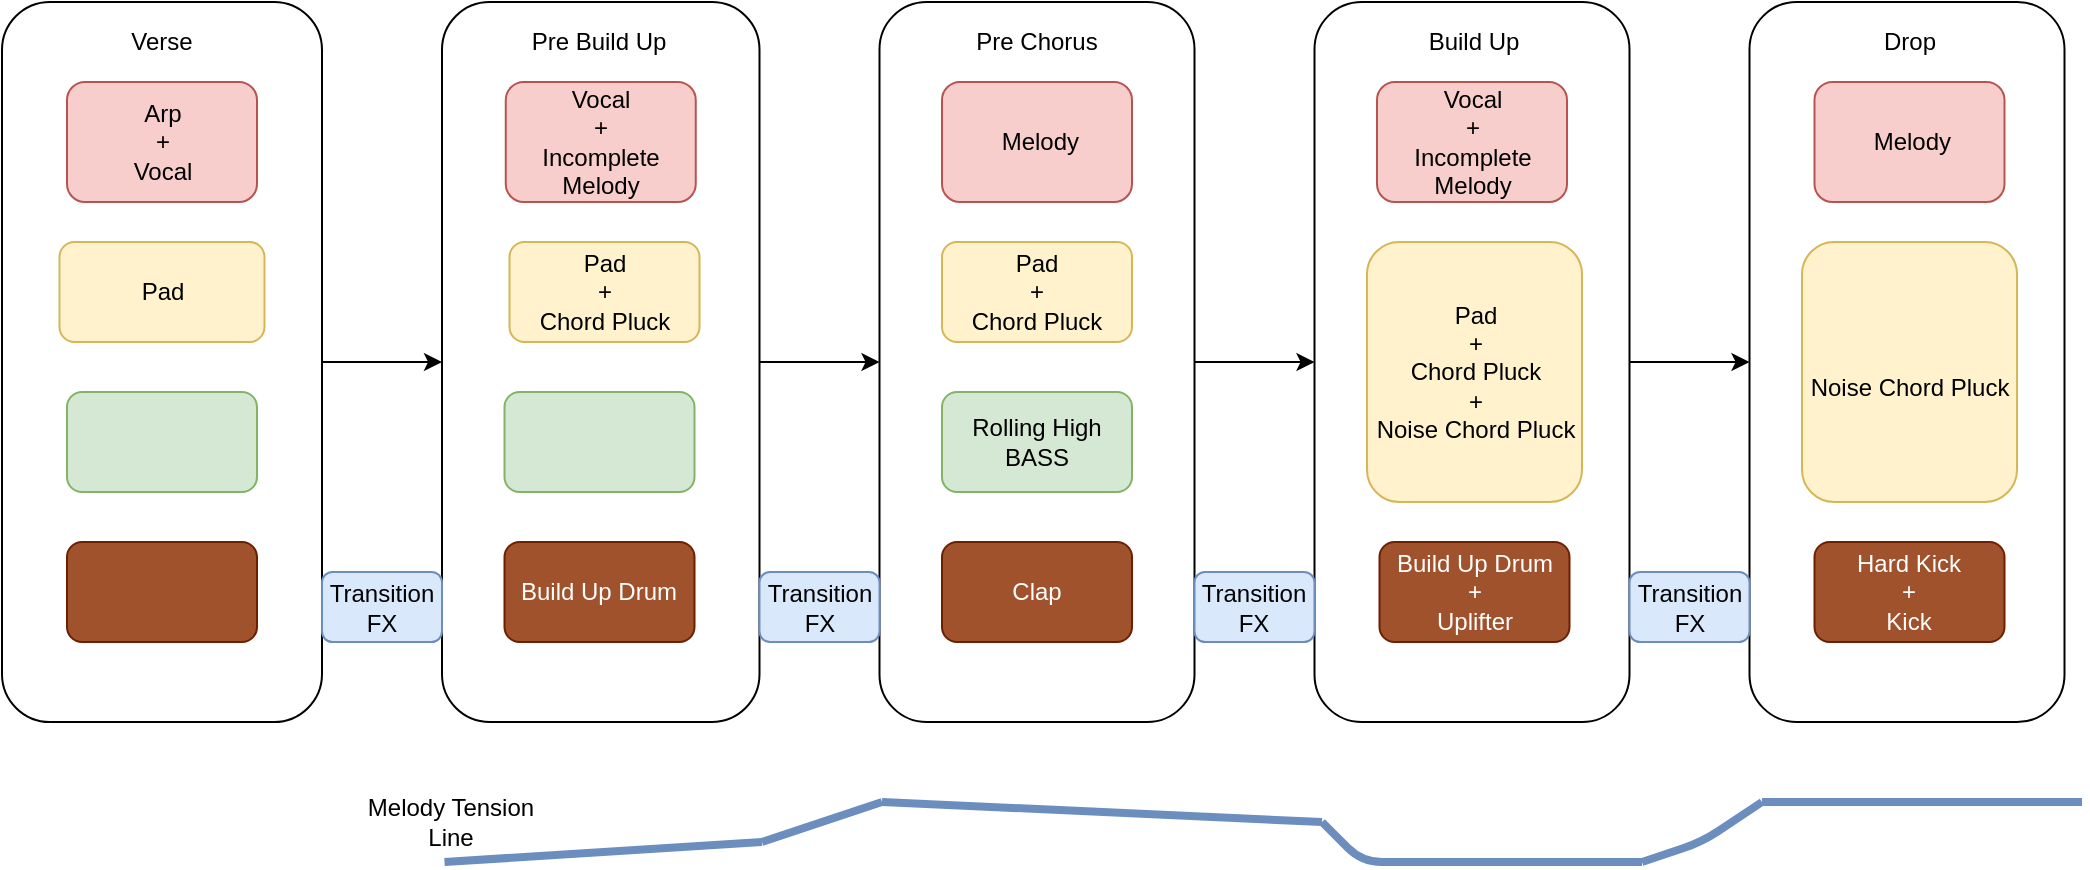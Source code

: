 <mxfile version="13.2.4" type="github">
  <diagram id="4Rw6qwMlkPoy8yVHMZix" name="Page-1">
    <mxGraphModel dx="1063" dy="659" grid="1" gridSize="10" guides="1" tooltips="1" connect="1" arrows="1" fold="1" page="1" pageScale="1" pageWidth="827" pageHeight="1169" math="0" shadow="0">
      <root>
        <mxCell id="0" />
        <mxCell id="1" parent="0" />
        <mxCell id="gogSmXasi4_Fke2GB7_I-1" style="edgeStyle=orthogonalEdgeStyle;rounded=0;orthogonalLoop=1;jettySize=auto;html=1;exitX=1;exitY=0.5;exitDx=0;exitDy=0;" parent="1" source="gogSmXasi4_Fke2GB7_I-2" target="gogSmXasi4_Fke2GB7_I-4" edge="1">
          <mxGeometry relative="1" as="geometry" />
        </mxCell>
        <mxCell id="gogSmXasi4_Fke2GB7_I-2" value="" style="rounded=1;whiteSpace=wrap;html=1;" parent="1" vertex="1">
          <mxGeometry x="40" y="40" width="160" height="360" as="geometry" />
        </mxCell>
        <mxCell id="gogSmXasi4_Fke2GB7_I-3" style="edgeStyle=orthogonalEdgeStyle;rounded=0;orthogonalLoop=1;jettySize=auto;html=1;entryX=0;entryY=0.5;entryDx=0;entryDy=0;" parent="1" source="gogSmXasi4_Fke2GB7_I-4" target="gogSmXasi4_Fke2GB7_I-13" edge="1">
          <mxGeometry relative="1" as="geometry" />
        </mxCell>
        <mxCell id="gogSmXasi4_Fke2GB7_I-4" value="" style="rounded=1;whiteSpace=wrap;html=1;" parent="1" vertex="1">
          <mxGeometry x="260" y="40" width="158.75" height="360" as="geometry" />
        </mxCell>
        <mxCell id="gogSmXasi4_Fke2GB7_I-6" value="Pad" style="rounded=1;whiteSpace=wrap;html=1;fillColor=#fff2cc;strokeColor=#d6b656;" parent="1" vertex="1">
          <mxGeometry x="68.75" y="160" width="102.5" height="50" as="geometry" />
        </mxCell>
        <mxCell id="gogSmXasi4_Fke2GB7_I-7" value="Verse" style="text;html=1;strokeColor=none;fillColor=none;align=center;verticalAlign=middle;whiteSpace=wrap;rounded=0;" parent="1" vertex="1">
          <mxGeometry x="100" y="50" width="40" height="20" as="geometry" />
        </mxCell>
        <mxCell id="gogSmXasi4_Fke2GB7_I-8" value="Pre Build Up" style="text;html=1;strokeColor=none;fillColor=none;align=center;verticalAlign=middle;whiteSpace=wrap;rounded=0;" parent="1" vertex="1">
          <mxGeometry x="291.25" y="45" width="95" height="30" as="geometry" />
        </mxCell>
        <mxCell id="gogSmXasi4_Fke2GB7_I-10" value="Pad &lt;br&gt;+ &lt;br&gt;Chord Pluck" style="rounded=1;whiteSpace=wrap;html=1;fillColor=#fff2cc;strokeColor=#d6b656;" parent="1" vertex="1">
          <mxGeometry x="293.75" y="160" width="95" height="50" as="geometry" />
        </mxCell>
        <mxCell id="gogSmXasi4_Fke2GB7_I-11" value="Build Up Drum" style="rounded=1;whiteSpace=wrap;html=1;fillColor=#a0522d;strokeColor=#6D1F00;fontColor=#ffffff;" parent="1" vertex="1">
          <mxGeometry x="291.25" y="310" width="95" height="50" as="geometry" />
        </mxCell>
        <mxCell id="gogSmXasi4_Fke2GB7_I-12" style="edgeStyle=orthogonalEdgeStyle;rounded=0;orthogonalLoop=1;jettySize=auto;html=1;" parent="1" source="gogSmXasi4_Fke2GB7_I-13" target="gogSmXasi4_Fke2GB7_I-25" edge="1">
          <mxGeometry relative="1" as="geometry" />
        </mxCell>
        <mxCell id="gogSmXasi4_Fke2GB7_I-13" value="" style="rounded=1;whiteSpace=wrap;html=1;" parent="1" vertex="1">
          <mxGeometry x="478.75" y="40" width="157.5" height="360" as="geometry" />
        </mxCell>
        <mxCell id="gogSmXasi4_Fke2GB7_I-14" value="Pre Chorus" style="text;html=1;strokeColor=none;fillColor=none;align=center;verticalAlign=middle;whiteSpace=wrap;rounded=0;" parent="1" vertex="1">
          <mxGeometry x="522" y="50" width="71" height="20" as="geometry" />
        </mxCell>
        <mxCell id="gogSmXasi4_Fke2GB7_I-15" value="&amp;nbsp;Melody" style="rounded=1;whiteSpace=wrap;html=1;fillColor=#f8cecc;strokeColor=#b85450;" parent="1" vertex="1">
          <mxGeometry x="510" y="80" width="95" height="60" as="geometry" />
        </mxCell>
        <mxCell id="gogSmXasi4_Fke2GB7_I-16" value="Pad &lt;br&gt;+ &lt;br&gt;Chord Pluck" style="rounded=1;whiteSpace=wrap;html=1;fillColor=#fff2cc;strokeColor=#d6b656;" parent="1" vertex="1">
          <mxGeometry x="510" y="160" width="95" height="50" as="geometry" />
        </mxCell>
        <mxCell id="gogSmXasi4_Fke2GB7_I-17" value="Rolling High BASS" style="rounded=1;whiteSpace=wrap;html=1;fillColor=#d5e8d4;strokeColor=#82b366;" parent="1" vertex="1">
          <mxGeometry x="510" y="235" width="95" height="50" as="geometry" />
        </mxCell>
        <mxCell id="gogSmXasi4_Fke2GB7_I-18" value="" style="rounded=1;whiteSpace=wrap;html=1;fillColor=#d5e8d4;strokeColor=#82b366;" parent="1" vertex="1">
          <mxGeometry x="291.25" y="235" width="95" height="50" as="geometry" />
        </mxCell>
        <mxCell id="gogSmXasi4_Fke2GB7_I-19" value="" style="rounded=1;whiteSpace=wrap;html=1;fillColor=#d5e8d4;strokeColor=#82b366;" parent="1" vertex="1">
          <mxGeometry x="72.5" y="235" width="95" height="50" as="geometry" />
        </mxCell>
        <mxCell id="gogSmXasi4_Fke2GB7_I-22" value="Clap" style="rounded=1;whiteSpace=wrap;html=1;fillColor=#a0522d;strokeColor=#6D1F00;fontColor=#ffffff;" parent="1" vertex="1">
          <mxGeometry x="510" y="310" width="95" height="50" as="geometry" />
        </mxCell>
        <mxCell id="gogSmXasi4_Fke2GB7_I-24" value="" style="rounded=1;whiteSpace=wrap;html=1;fillColor=#a0522d;strokeColor=#6D1F00;fontColor=#ffffff;" parent="1" vertex="1">
          <mxGeometry x="72.5" y="310" width="95" height="50" as="geometry" />
        </mxCell>
        <mxCell id="kLrQgNppZm8dj1sVTHU1-5" style="edgeStyle=orthogonalEdgeStyle;rounded=1;jumpSize=10;orthogonalLoop=1;jettySize=auto;html=1;entryX=0;entryY=0.5;entryDx=0;entryDy=0;strokeWidth=1;fontSize=12;" edge="1" parent="1" source="gogSmXasi4_Fke2GB7_I-25" target="gogSmXasi4_Fke2GB7_I-31">
          <mxGeometry relative="1" as="geometry" />
        </mxCell>
        <mxCell id="gogSmXasi4_Fke2GB7_I-25" value="" style="rounded=1;whiteSpace=wrap;html=1;" parent="1" vertex="1">
          <mxGeometry x="696.25" y="40" width="157.5" height="360" as="geometry" />
        </mxCell>
        <mxCell id="gogSmXasi4_Fke2GB7_I-26" value="Build Up" style="text;html=1;strokeColor=none;fillColor=none;align=center;verticalAlign=middle;whiteSpace=wrap;rounded=0;" parent="1" vertex="1">
          <mxGeometry x="726.25" y="50" width="100" height="20" as="geometry" />
        </mxCell>
        <mxCell id="gogSmXasi4_Fke2GB7_I-27" value="Pad &lt;br&gt;+ &lt;br&gt;Chord Pluck&lt;br&gt;+&lt;br&gt;Noise Chord Pluck" style="rounded=1;whiteSpace=wrap;html=1;fillColor=#fff2cc;strokeColor=#d6b656;" parent="1" vertex="1">
          <mxGeometry x="722.5" y="160" width="107.5" height="130" as="geometry" />
        </mxCell>
        <mxCell id="gogSmXasi4_Fke2GB7_I-28" value="Build Up Drum&lt;br&gt;+&lt;br&gt;Uplifter" style="rounded=1;whiteSpace=wrap;html=1;fillColor=#a0522d;strokeColor=#6D1F00;fontColor=#ffffff;" parent="1" vertex="1">
          <mxGeometry x="728.75" y="310" width="95" height="50" as="geometry" />
        </mxCell>
        <mxCell id="gogSmXasi4_Fke2GB7_I-31" value="" style="rounded=1;whiteSpace=wrap;html=1;" parent="1" vertex="1">
          <mxGeometry x="913.75" y="40" width="157.5" height="360" as="geometry" />
        </mxCell>
        <mxCell id="gogSmXasi4_Fke2GB7_I-32" value="Drop" style="text;html=1;strokeColor=none;fillColor=none;align=center;verticalAlign=middle;whiteSpace=wrap;rounded=0;" parent="1" vertex="1">
          <mxGeometry x="943.75" y="50" width="100" height="20" as="geometry" />
        </mxCell>
        <mxCell id="gogSmXasi4_Fke2GB7_I-33" value="&lt;br&gt;Noise Chord Pluck" style="rounded=1;whiteSpace=wrap;html=1;fillColor=#fff2cc;strokeColor=#d6b656;" parent="1" vertex="1">
          <mxGeometry x="940" y="160" width="107.5" height="130" as="geometry" />
        </mxCell>
        <mxCell id="gogSmXasi4_Fke2GB7_I-34" value="Hard Kick&lt;br&gt;+&lt;br&gt;Kick" style="rounded=1;whiteSpace=wrap;html=1;fillColor=#a0522d;strokeColor=#6D1F00;fontColor=#ffffff;" parent="1" vertex="1">
          <mxGeometry x="946.25" y="310" width="95" height="50" as="geometry" />
        </mxCell>
        <mxCell id="gogSmXasi4_Fke2GB7_I-36" value="&amp;nbsp;Melody" style="rounded=1;whiteSpace=wrap;html=1;fillColor=#f8cecc;strokeColor=#b85450;" parent="1" vertex="1">
          <mxGeometry x="946.25" y="80" width="95" height="60" as="geometry" />
        </mxCell>
        <mxCell id="gogSmXasi4_Fke2GB7_I-45" value="" style="endArrow=none;html=1;fontSize=12;fillColor=#dae8fc;strokeColor=#6c8ebf;rounded=1;jumpSize=10;strokeWidth=4;" parent="1" edge="1">
          <mxGeometry width="50" height="50" relative="1" as="geometry">
            <mxPoint x="261.25" y="470" as="sourcePoint" />
            <mxPoint x="420" y="460" as="targetPoint" />
            <Array as="points" />
          </mxGeometry>
        </mxCell>
        <mxCell id="gogSmXasi4_Fke2GB7_I-47" value="" style="endArrow=none;html=1;fontSize=12;fillColor=#dae8fc;strokeColor=#6c8ebf;rounded=1;jumpSize=10;strokeWidth=4;" parent="1" edge="1">
          <mxGeometry width="50" height="50" relative="1" as="geometry">
            <mxPoint x="420" y="460" as="sourcePoint" />
            <mxPoint x="480" y="440" as="targetPoint" />
            <Array as="points" />
          </mxGeometry>
        </mxCell>
        <mxCell id="gogSmXasi4_Fke2GB7_I-48" value="" style="endArrow=none;html=1;fontSize=12;fillColor=#dae8fc;strokeColor=#6c8ebf;rounded=1;jumpSize=10;strokeWidth=4;" parent="1" edge="1">
          <mxGeometry width="50" height="50" relative="1" as="geometry">
            <mxPoint x="480" y="440" as="sourcePoint" />
            <mxPoint x="700" y="450" as="targetPoint" />
            <Array as="points" />
          </mxGeometry>
        </mxCell>
        <mxCell id="gogSmXasi4_Fke2GB7_I-49" value="" style="endArrow=none;html=1;strokeWidth=4;fontSize=12;fillColor=#dae8fc;strokeColor=#6c8ebf;" parent="1" edge="1">
          <mxGeometry width="50" height="50" relative="1" as="geometry">
            <mxPoint x="700" y="450" as="sourcePoint" />
            <mxPoint x="860" y="470" as="targetPoint" />
            <Array as="points">
              <mxPoint x="720" y="470" />
            </Array>
          </mxGeometry>
        </mxCell>
        <mxCell id="gogSmXasi4_Fke2GB7_I-50" value="" style="endArrow=none;html=1;strokeWidth=4;fontSize=12;fillColor=#dae8fc;strokeColor=#6c8ebf;" parent="1" edge="1">
          <mxGeometry width="50" height="50" relative="1" as="geometry">
            <mxPoint x="860" y="470" as="sourcePoint" />
            <mxPoint x="920" y="440" as="targetPoint" />
            <Array as="points">
              <mxPoint x="890" y="460" />
            </Array>
          </mxGeometry>
        </mxCell>
        <mxCell id="gogSmXasi4_Fke2GB7_I-51" value="" style="endArrow=none;html=1;strokeWidth=4;fontSize=12;fillColor=#dae8fc;strokeColor=#6c8ebf;" parent="1" edge="1">
          <mxGeometry width="50" height="50" relative="1" as="geometry">
            <mxPoint x="920" y="440" as="sourcePoint" />
            <mxPoint x="1080" y="440" as="targetPoint" />
          </mxGeometry>
        </mxCell>
        <mxCell id="gogSmXasi4_Fke2GB7_I-52" value="Melody Tension&lt;br&gt;Line" style="text;html=1;strokeColor=none;fillColor=none;align=center;verticalAlign=middle;whiteSpace=wrap;rounded=0;fontSize=12;" parent="1" vertex="1">
          <mxGeometry x="210" y="440" width="109" height="20" as="geometry" />
        </mxCell>
        <mxCell id="kLrQgNppZm8dj1sVTHU1-1" value="Arp&lt;br&gt;+&lt;br&gt;Vocal" style="rounded=1;whiteSpace=wrap;html=1;fillColor=#f8cecc;strokeColor=#b85450;" vertex="1" parent="1">
          <mxGeometry x="72.5" y="80" width="95" height="60" as="geometry" />
        </mxCell>
        <mxCell id="kLrQgNppZm8dj1sVTHU1-2" value="Vocal&lt;br&gt;+&lt;br&gt;Incomplete Melody" style="rounded=1;whiteSpace=wrap;html=1;fillColor=#f8cecc;strokeColor=#b85450;" vertex="1" parent="1">
          <mxGeometry x="291.88" y="80" width="95" height="60" as="geometry" />
        </mxCell>
        <mxCell id="kLrQgNppZm8dj1sVTHU1-3" value="Vocal&lt;br&gt;+&lt;br&gt;Incomplete Melody" style="rounded=1;whiteSpace=wrap;html=1;fillColor=#f8cecc;strokeColor=#b85450;" vertex="1" parent="1">
          <mxGeometry x="727.5" y="80" width="95" height="60" as="geometry" />
        </mxCell>
        <mxCell id="kLrQgNppZm8dj1sVTHU1-6" value="Transition FX" style="rounded=1;whiteSpace=wrap;html=1;fontSize=12;fillColor=#dae8fc;strokeColor=#6c8ebf;" vertex="1" parent="1">
          <mxGeometry x="200" y="325" width="60" height="35" as="geometry" />
        </mxCell>
        <mxCell id="kLrQgNppZm8dj1sVTHU1-7" value="Transition FX" style="rounded=1;whiteSpace=wrap;html=1;fontSize=12;fillColor=#dae8fc;strokeColor=#6c8ebf;" vertex="1" parent="1">
          <mxGeometry x="418.75" y="325" width="60" height="35" as="geometry" />
        </mxCell>
        <mxCell id="kLrQgNppZm8dj1sVTHU1-8" value="Transition FX" style="rounded=1;whiteSpace=wrap;html=1;fontSize=12;fillColor=#dae8fc;strokeColor=#6c8ebf;" vertex="1" parent="1">
          <mxGeometry x="636.25" y="325" width="60" height="35" as="geometry" />
        </mxCell>
        <mxCell id="kLrQgNppZm8dj1sVTHU1-9" value="Transition FX" style="rounded=1;whiteSpace=wrap;html=1;fontSize=12;fillColor=#dae8fc;strokeColor=#6c8ebf;" vertex="1" parent="1">
          <mxGeometry x="853.75" y="325" width="60" height="35" as="geometry" />
        </mxCell>
      </root>
    </mxGraphModel>
  </diagram>
</mxfile>

